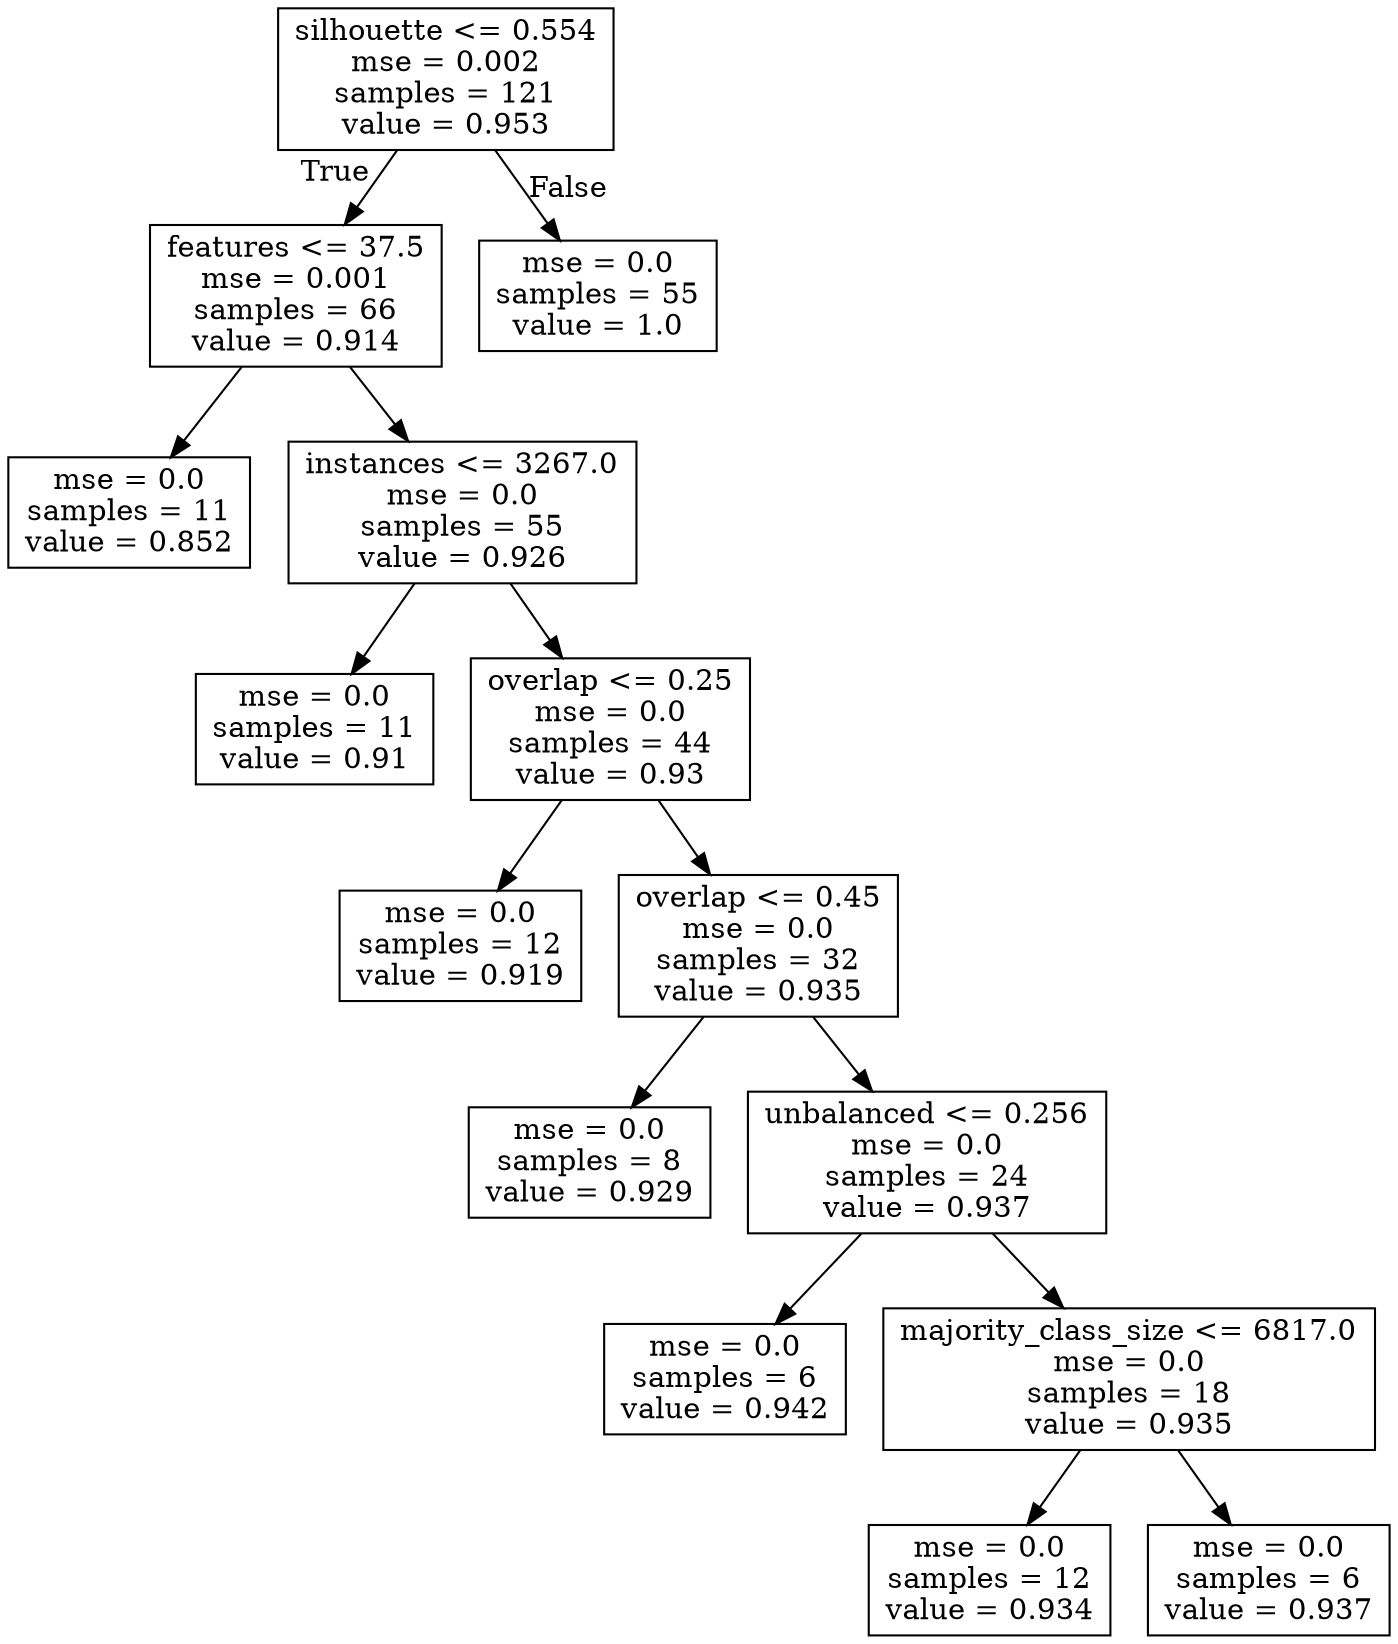digraph Tree {
node [shape=box] ;
0 [label="silhouette <= 0.554\nmse = 0.002\nsamples = 121\nvalue = 0.953"] ;
1 [label="features <= 37.5\nmse = 0.001\nsamples = 66\nvalue = 0.914"] ;
0 -> 1 [labeldistance=2.5, labelangle=45, headlabel="True"] ;
2 [label="mse = 0.0\nsamples = 11\nvalue = 0.852"] ;
1 -> 2 ;
3 [label="instances <= 3267.0\nmse = 0.0\nsamples = 55\nvalue = 0.926"] ;
1 -> 3 ;
4 [label="mse = 0.0\nsamples = 11\nvalue = 0.91"] ;
3 -> 4 ;
5 [label="overlap <= 0.25\nmse = 0.0\nsamples = 44\nvalue = 0.93"] ;
3 -> 5 ;
6 [label="mse = 0.0\nsamples = 12\nvalue = 0.919"] ;
5 -> 6 ;
7 [label="overlap <= 0.45\nmse = 0.0\nsamples = 32\nvalue = 0.935"] ;
5 -> 7 ;
8 [label="mse = 0.0\nsamples = 8\nvalue = 0.929"] ;
7 -> 8 ;
9 [label="unbalanced <= 0.256\nmse = 0.0\nsamples = 24\nvalue = 0.937"] ;
7 -> 9 ;
10 [label="mse = 0.0\nsamples = 6\nvalue = 0.942"] ;
9 -> 10 ;
11 [label="majority_class_size <= 6817.0\nmse = 0.0\nsamples = 18\nvalue = 0.935"] ;
9 -> 11 ;
12 [label="mse = 0.0\nsamples = 12\nvalue = 0.934"] ;
11 -> 12 ;
13 [label="mse = 0.0\nsamples = 6\nvalue = 0.937"] ;
11 -> 13 ;
14 [label="mse = 0.0\nsamples = 55\nvalue = 1.0"] ;
0 -> 14 [labeldistance=2.5, labelangle=-45, headlabel="False"] ;
}